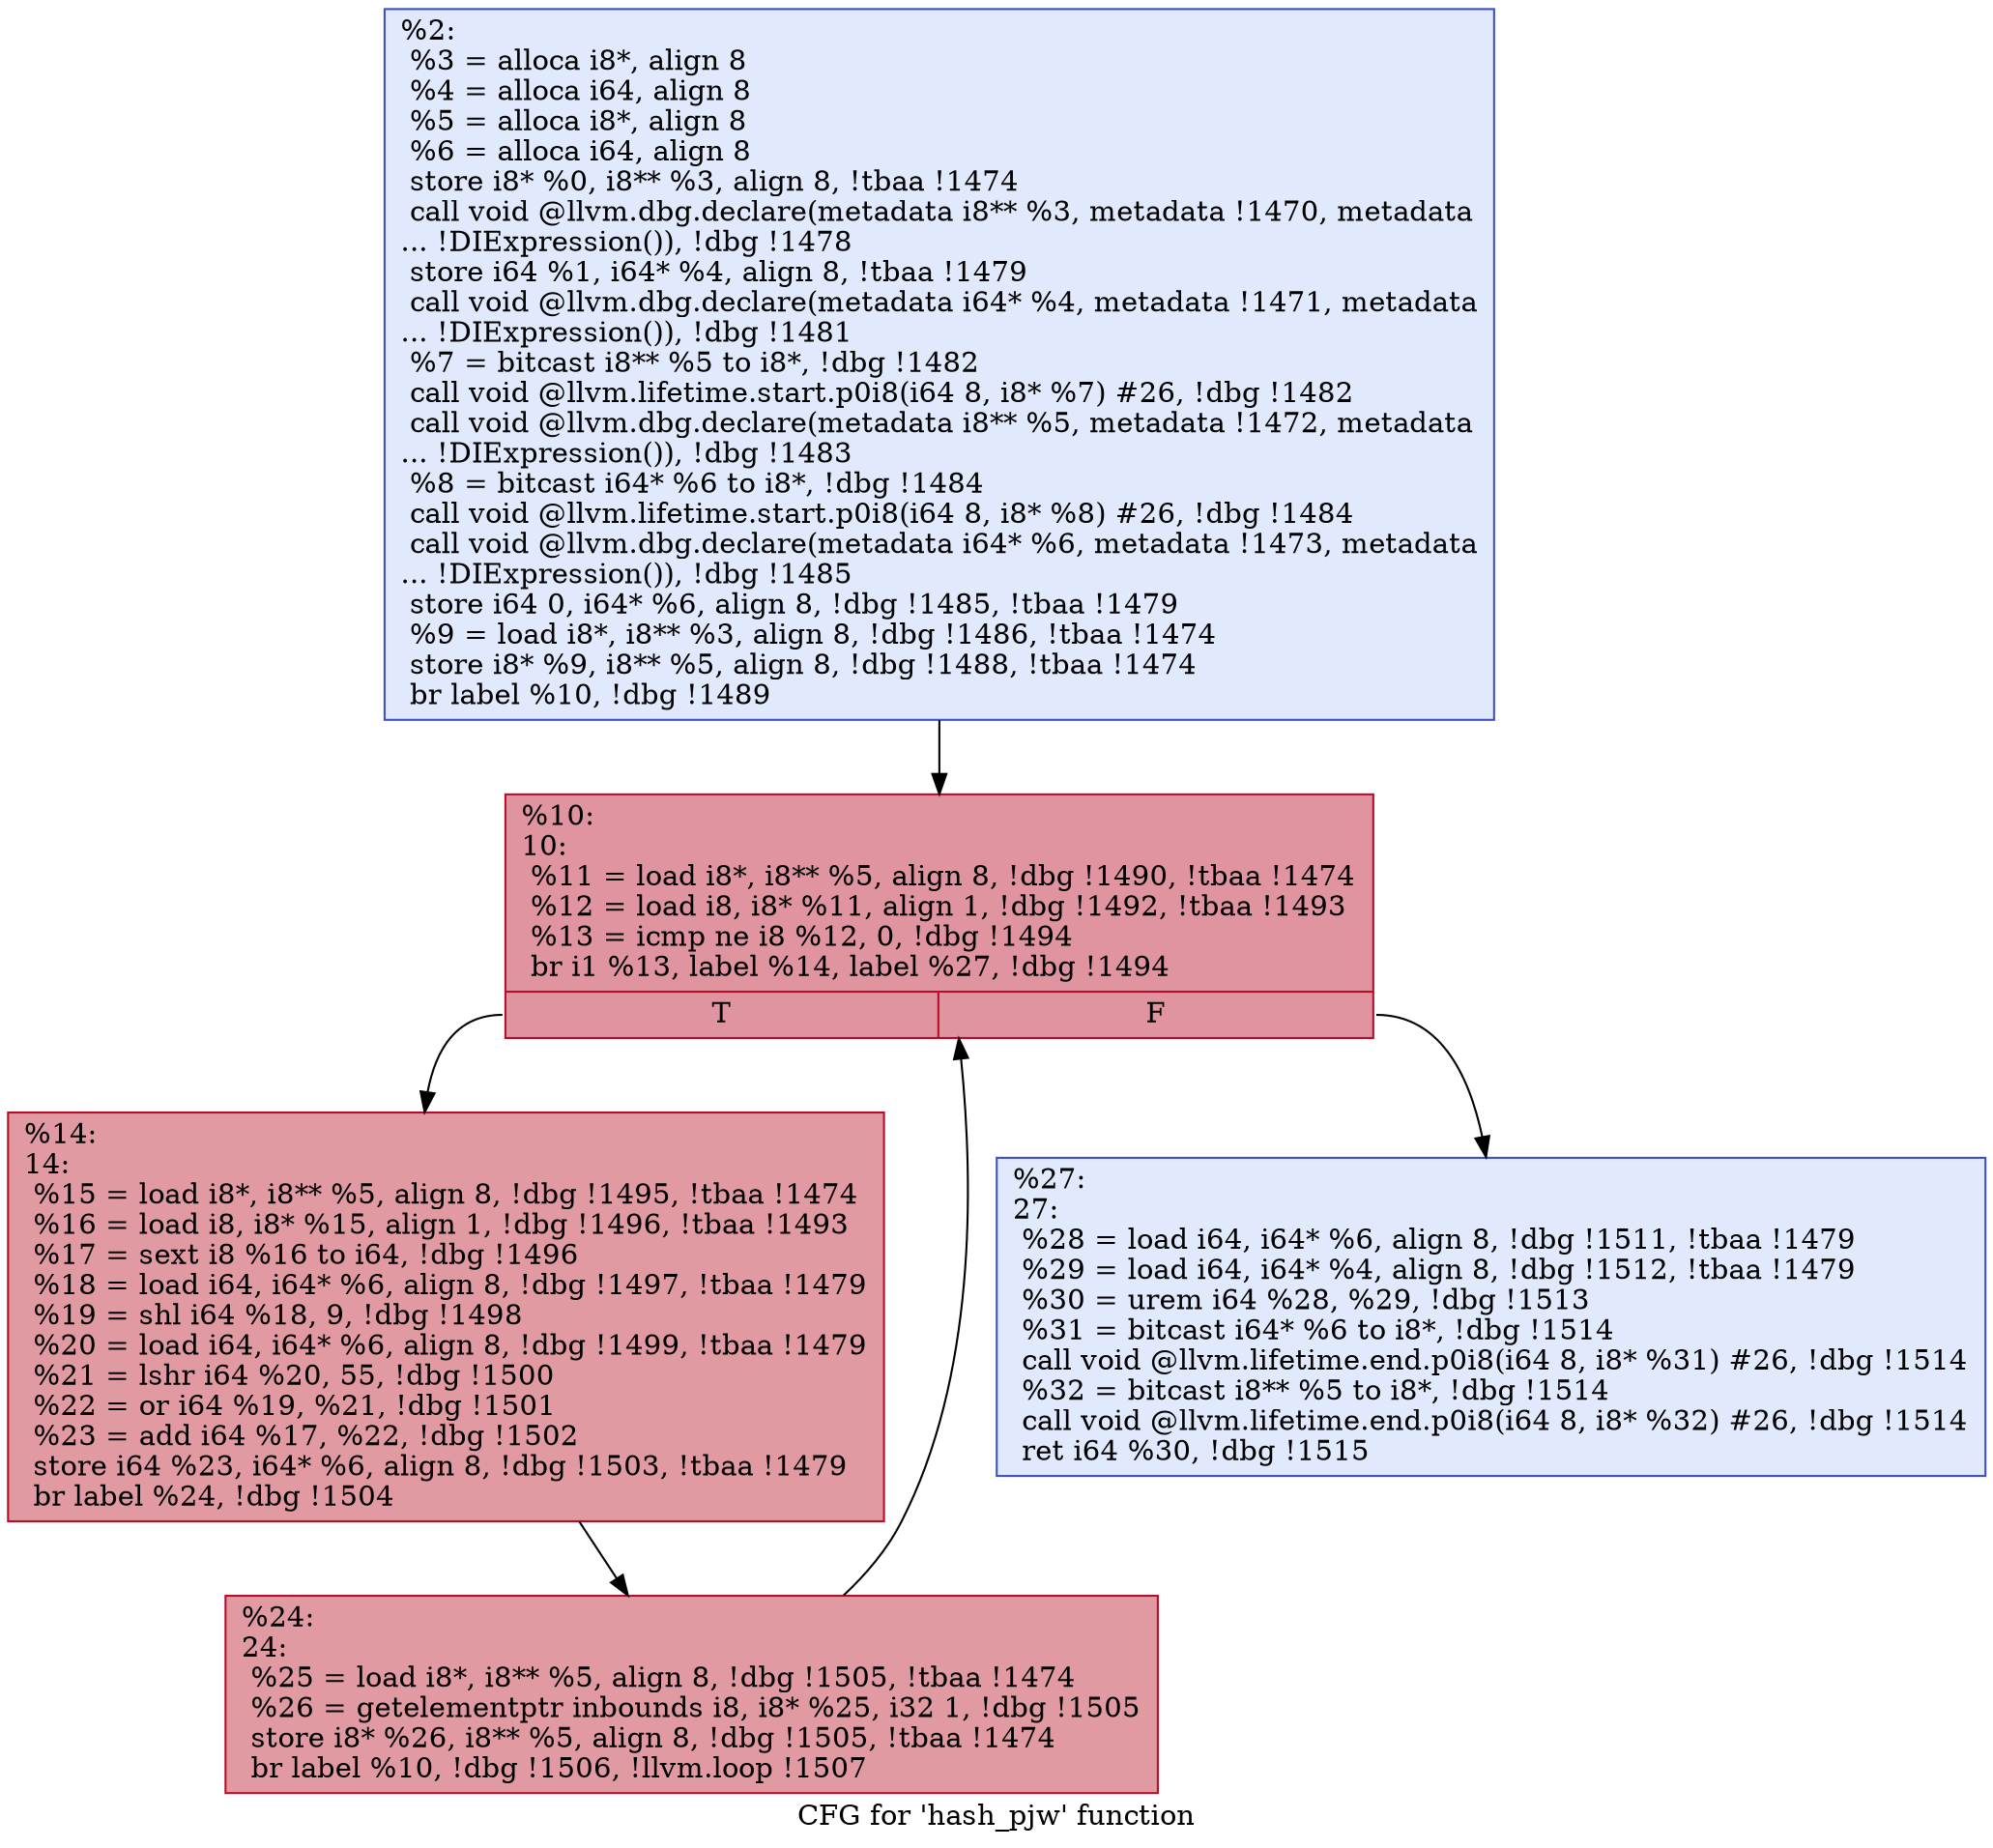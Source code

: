 digraph "CFG for 'hash_pjw' function" {
	label="CFG for 'hash_pjw' function";

	Node0x121dcb0 [shape=record,color="#3d50c3ff", style=filled, fillcolor="#b9d0f970",label="{%2:\l  %3 = alloca i8*, align 8\l  %4 = alloca i64, align 8\l  %5 = alloca i8*, align 8\l  %6 = alloca i64, align 8\l  store i8* %0, i8** %3, align 8, !tbaa !1474\l  call void @llvm.dbg.declare(metadata i8** %3, metadata !1470, metadata\l... !DIExpression()), !dbg !1478\l  store i64 %1, i64* %4, align 8, !tbaa !1479\l  call void @llvm.dbg.declare(metadata i64* %4, metadata !1471, metadata\l... !DIExpression()), !dbg !1481\l  %7 = bitcast i8** %5 to i8*, !dbg !1482\l  call void @llvm.lifetime.start.p0i8(i64 8, i8* %7) #26, !dbg !1482\l  call void @llvm.dbg.declare(metadata i8** %5, metadata !1472, metadata\l... !DIExpression()), !dbg !1483\l  %8 = bitcast i64* %6 to i8*, !dbg !1484\l  call void @llvm.lifetime.start.p0i8(i64 8, i8* %8) #26, !dbg !1484\l  call void @llvm.dbg.declare(metadata i64* %6, metadata !1473, metadata\l... !DIExpression()), !dbg !1485\l  store i64 0, i64* %6, align 8, !dbg !1485, !tbaa !1479\l  %9 = load i8*, i8** %3, align 8, !dbg !1486, !tbaa !1474\l  store i8* %9, i8** %5, align 8, !dbg !1488, !tbaa !1474\l  br label %10, !dbg !1489\l}"];
	Node0x121dcb0 -> Node0x1222040;
	Node0x1222040 [shape=record,color="#b70d28ff", style=filled, fillcolor="#b70d2870",label="{%10:\l10:                                               \l  %11 = load i8*, i8** %5, align 8, !dbg !1490, !tbaa !1474\l  %12 = load i8, i8* %11, align 1, !dbg !1492, !tbaa !1493\l  %13 = icmp ne i8 %12, 0, !dbg !1494\l  br i1 %13, label %14, label %27, !dbg !1494\l|{<s0>T|<s1>F}}"];
	Node0x1222040:s0 -> Node0x1222090;
	Node0x1222040:s1 -> Node0x1222130;
	Node0x1222090 [shape=record,color="#b70d28ff", style=filled, fillcolor="#bb1b2c70",label="{%14:\l14:                                               \l  %15 = load i8*, i8** %5, align 8, !dbg !1495, !tbaa !1474\l  %16 = load i8, i8* %15, align 1, !dbg !1496, !tbaa !1493\l  %17 = sext i8 %16 to i64, !dbg !1496\l  %18 = load i64, i64* %6, align 8, !dbg !1497, !tbaa !1479\l  %19 = shl i64 %18, 9, !dbg !1498\l  %20 = load i64, i64* %6, align 8, !dbg !1499, !tbaa !1479\l  %21 = lshr i64 %20, 55, !dbg !1500\l  %22 = or i64 %19, %21, !dbg !1501\l  %23 = add i64 %17, %22, !dbg !1502\l  store i64 %23, i64* %6, align 8, !dbg !1503, !tbaa !1479\l  br label %24, !dbg !1504\l}"];
	Node0x1222090 -> Node0x12220e0;
	Node0x12220e0 [shape=record,color="#b70d28ff", style=filled, fillcolor="#bb1b2c70",label="{%24:\l24:                                               \l  %25 = load i8*, i8** %5, align 8, !dbg !1505, !tbaa !1474\l  %26 = getelementptr inbounds i8, i8* %25, i32 1, !dbg !1505\l  store i8* %26, i8** %5, align 8, !dbg !1505, !tbaa !1474\l  br label %10, !dbg !1506, !llvm.loop !1507\l}"];
	Node0x12220e0 -> Node0x1222040;
	Node0x1222130 [shape=record,color="#3d50c3ff", style=filled, fillcolor="#b9d0f970",label="{%27:\l27:                                               \l  %28 = load i64, i64* %6, align 8, !dbg !1511, !tbaa !1479\l  %29 = load i64, i64* %4, align 8, !dbg !1512, !tbaa !1479\l  %30 = urem i64 %28, %29, !dbg !1513\l  %31 = bitcast i64* %6 to i8*, !dbg !1514\l  call void @llvm.lifetime.end.p0i8(i64 8, i8* %31) #26, !dbg !1514\l  %32 = bitcast i8** %5 to i8*, !dbg !1514\l  call void @llvm.lifetime.end.p0i8(i64 8, i8* %32) #26, !dbg !1514\l  ret i64 %30, !dbg !1515\l}"];
}
